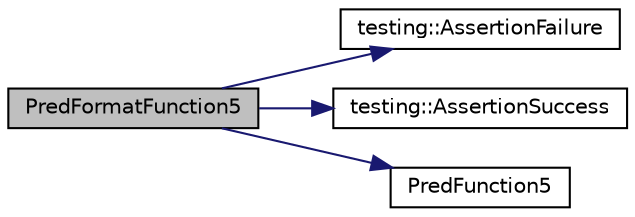 digraph "PredFormatFunction5"
{
 // LATEX_PDF_SIZE
  bgcolor="transparent";
  edge [fontname="Helvetica",fontsize="10",labelfontname="Helvetica",labelfontsize="10"];
  node [fontname="Helvetica",fontsize="10",shape=record];
  rankdir="LR";
  Node1 [label="PredFormatFunction5",height=0.2,width=0.4,color="black", fillcolor="grey75", style="filled", fontcolor="black",tooltip=" "];
  Node1 -> Node2 [color="midnightblue",fontsize="10",style="solid",fontname="Helvetica"];
  Node2 [label="testing::AssertionFailure",height=0.2,width=0.4,color="black",URL="$namespacetesting.html#a75cb789614cb1c28c34627a4a3c053df",tooltip=" "];
  Node1 -> Node3 [color="midnightblue",fontsize="10",style="solid",fontname="Helvetica"];
  Node3 [label="testing::AssertionSuccess",height=0.2,width=0.4,color="black",URL="$namespacetesting.html#ac1d0baedb17286c5c6c87bd1a45da8ac",tooltip=" "];
  Node1 -> Node4 [color="midnightblue",fontsize="10",style="solid",fontname="Helvetica"];
  Node4 [label="PredFunction5",height=0.2,width=0.4,color="black",URL="$gtest__pred__impl__unittest_8cc.html#aacb9302c548682f154ddf1a02a23a99f",tooltip=" "];
}
